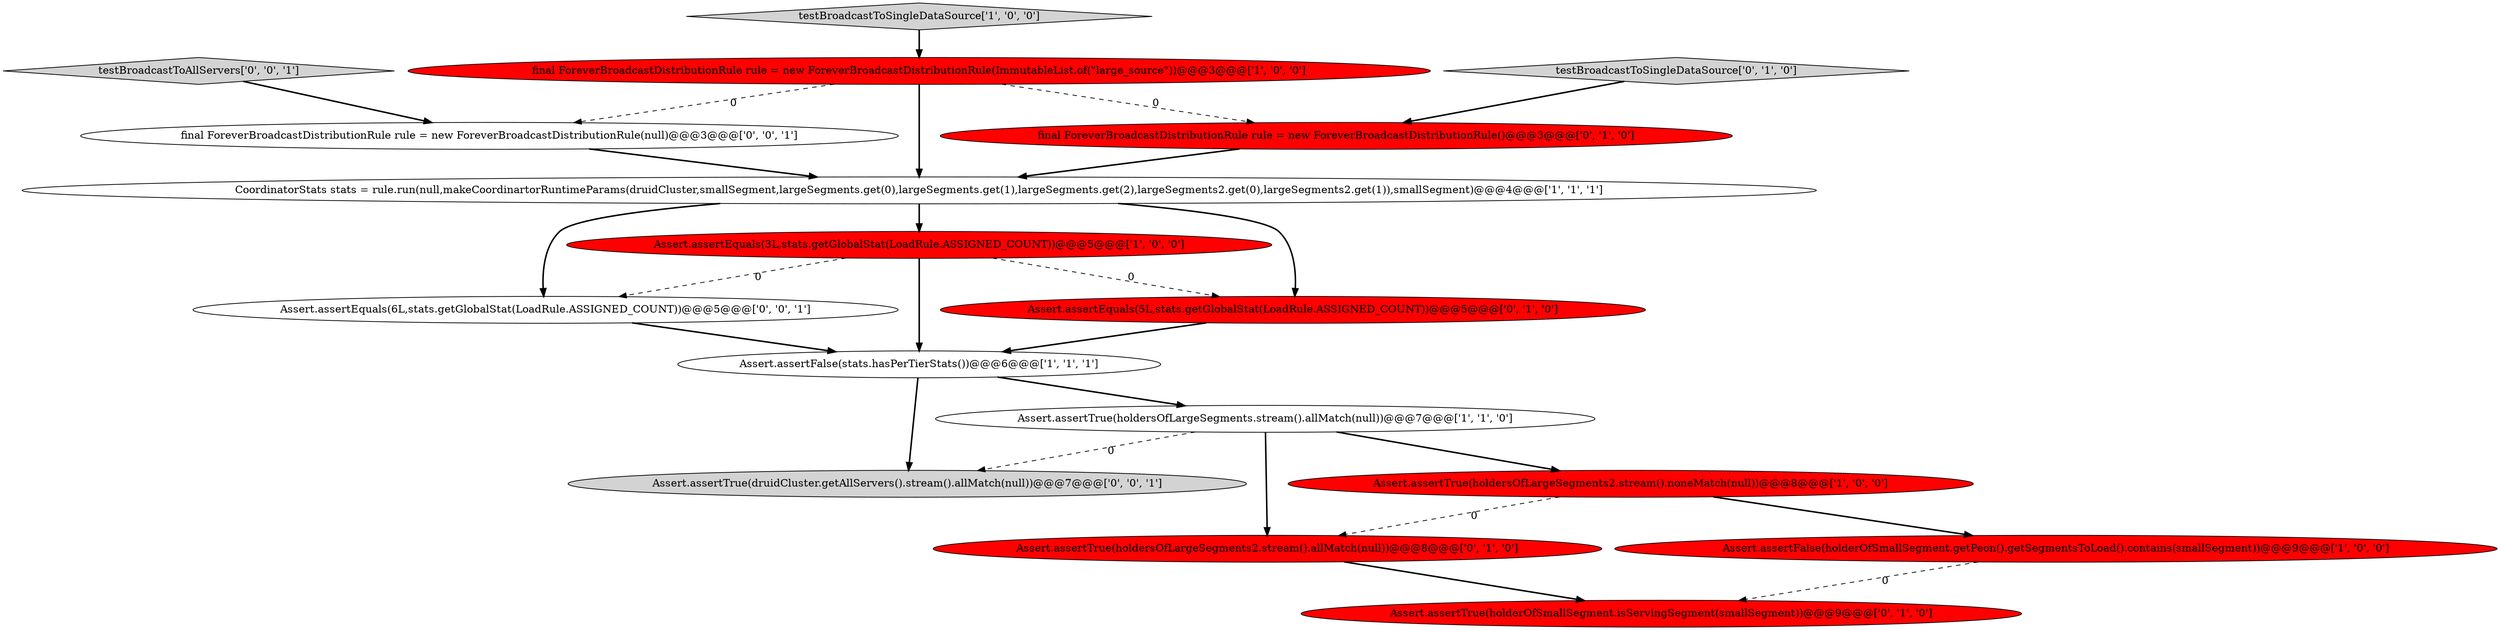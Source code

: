 digraph {
12 [style = filled, label = "Assert.assertTrue(holderOfSmallSegment.isServingSegment(smallSegment))@@@9@@@['0', '1', '0']", fillcolor = red, shape = ellipse image = "AAA1AAABBB2BBB"];
14 [style = filled, label = "final ForeverBroadcastDistributionRule rule = new ForeverBroadcastDistributionRule(null)@@@3@@@['0', '0', '1']", fillcolor = white, shape = ellipse image = "AAA0AAABBB3BBB"];
9 [style = filled, label = "Assert.assertTrue(holdersOfLargeSegments2.stream().allMatch(null))@@@8@@@['0', '1', '0']", fillcolor = red, shape = ellipse image = "AAA1AAABBB2BBB"];
4 [style = filled, label = "Assert.assertEquals(3L,stats.getGlobalStat(LoadRule.ASSIGNED_COUNT))@@@5@@@['1', '0', '0']", fillcolor = red, shape = ellipse image = "AAA1AAABBB1BBB"];
8 [style = filled, label = "Assert.assertEquals(5L,stats.getGlobalStat(LoadRule.ASSIGNED_COUNT))@@@5@@@['0', '1', '0']", fillcolor = red, shape = ellipse image = "AAA1AAABBB2BBB"];
6 [style = filled, label = "Assert.assertTrue(holdersOfLargeSegments2.stream().noneMatch(null))@@@8@@@['1', '0', '0']", fillcolor = red, shape = ellipse image = "AAA1AAABBB1BBB"];
15 [style = filled, label = "Assert.assertTrue(druidCluster.getAllServers().stream().allMatch(null))@@@7@@@['0', '0', '1']", fillcolor = lightgray, shape = ellipse image = "AAA0AAABBB3BBB"];
3 [style = filled, label = "Assert.assertFalse(stats.hasPerTierStats())@@@6@@@['1', '1', '1']", fillcolor = white, shape = ellipse image = "AAA0AAABBB1BBB"];
1 [style = filled, label = "Assert.assertFalse(holderOfSmallSegment.getPeon().getSegmentsToLoad().contains(smallSegment))@@@9@@@['1', '0', '0']", fillcolor = red, shape = ellipse image = "AAA1AAABBB1BBB"];
0 [style = filled, label = "testBroadcastToSingleDataSource['1', '0', '0']", fillcolor = lightgray, shape = diamond image = "AAA0AAABBB1BBB"];
2 [style = filled, label = "final ForeverBroadcastDistributionRule rule = new ForeverBroadcastDistributionRule(ImmutableList.of(\"large_source\"))@@@3@@@['1', '0', '0']", fillcolor = red, shape = ellipse image = "AAA1AAABBB1BBB"];
11 [style = filled, label = "testBroadcastToSingleDataSource['0', '1', '0']", fillcolor = lightgray, shape = diamond image = "AAA0AAABBB2BBB"];
10 [style = filled, label = "final ForeverBroadcastDistributionRule rule = new ForeverBroadcastDistributionRule()@@@3@@@['0', '1', '0']", fillcolor = red, shape = ellipse image = "AAA1AAABBB2BBB"];
7 [style = filled, label = "CoordinatorStats stats = rule.run(null,makeCoordinartorRuntimeParams(druidCluster,smallSegment,largeSegments.get(0),largeSegments.get(1),largeSegments.get(2),largeSegments2.get(0),largeSegments2.get(1)),smallSegment)@@@4@@@['1', '1', '1']", fillcolor = white, shape = ellipse image = "AAA0AAABBB1BBB"];
16 [style = filled, label = "Assert.assertEquals(6L,stats.getGlobalStat(LoadRule.ASSIGNED_COUNT))@@@5@@@['0', '0', '1']", fillcolor = white, shape = ellipse image = "AAA0AAABBB3BBB"];
5 [style = filled, label = "Assert.assertTrue(holdersOfLargeSegments.stream().allMatch(null))@@@7@@@['1', '1', '0']", fillcolor = white, shape = ellipse image = "AAA0AAABBB1BBB"];
13 [style = filled, label = "testBroadcastToAllServers['0', '0', '1']", fillcolor = lightgray, shape = diamond image = "AAA0AAABBB3BBB"];
16->3 [style = bold, label=""];
4->3 [style = bold, label=""];
4->16 [style = dashed, label="0"];
5->9 [style = bold, label=""];
0->2 [style = bold, label=""];
6->9 [style = dashed, label="0"];
8->3 [style = bold, label=""];
3->15 [style = bold, label=""];
7->4 [style = bold, label=""];
7->8 [style = bold, label=""];
10->7 [style = bold, label=""];
2->10 [style = dashed, label="0"];
14->7 [style = bold, label=""];
6->1 [style = bold, label=""];
1->12 [style = dashed, label="0"];
3->5 [style = bold, label=""];
5->6 [style = bold, label=""];
2->14 [style = dashed, label="0"];
11->10 [style = bold, label=""];
7->16 [style = bold, label=""];
4->8 [style = dashed, label="0"];
9->12 [style = bold, label=""];
2->7 [style = bold, label=""];
5->15 [style = dashed, label="0"];
13->14 [style = bold, label=""];
}
